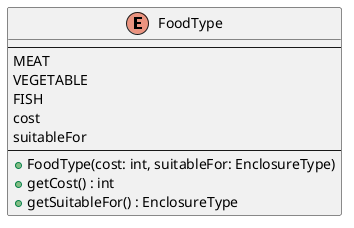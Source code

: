 @startuml FoodType
enum FoodType {
    ----
    MEAT
    VEGETABLE
    FISH
    cost
    suitableFor
    ----
    +FoodType(cost: int, suitableFor: EnclosureType)
    +getCost() : int
    +getSuitableFor() : EnclosureType
}
@enduml
